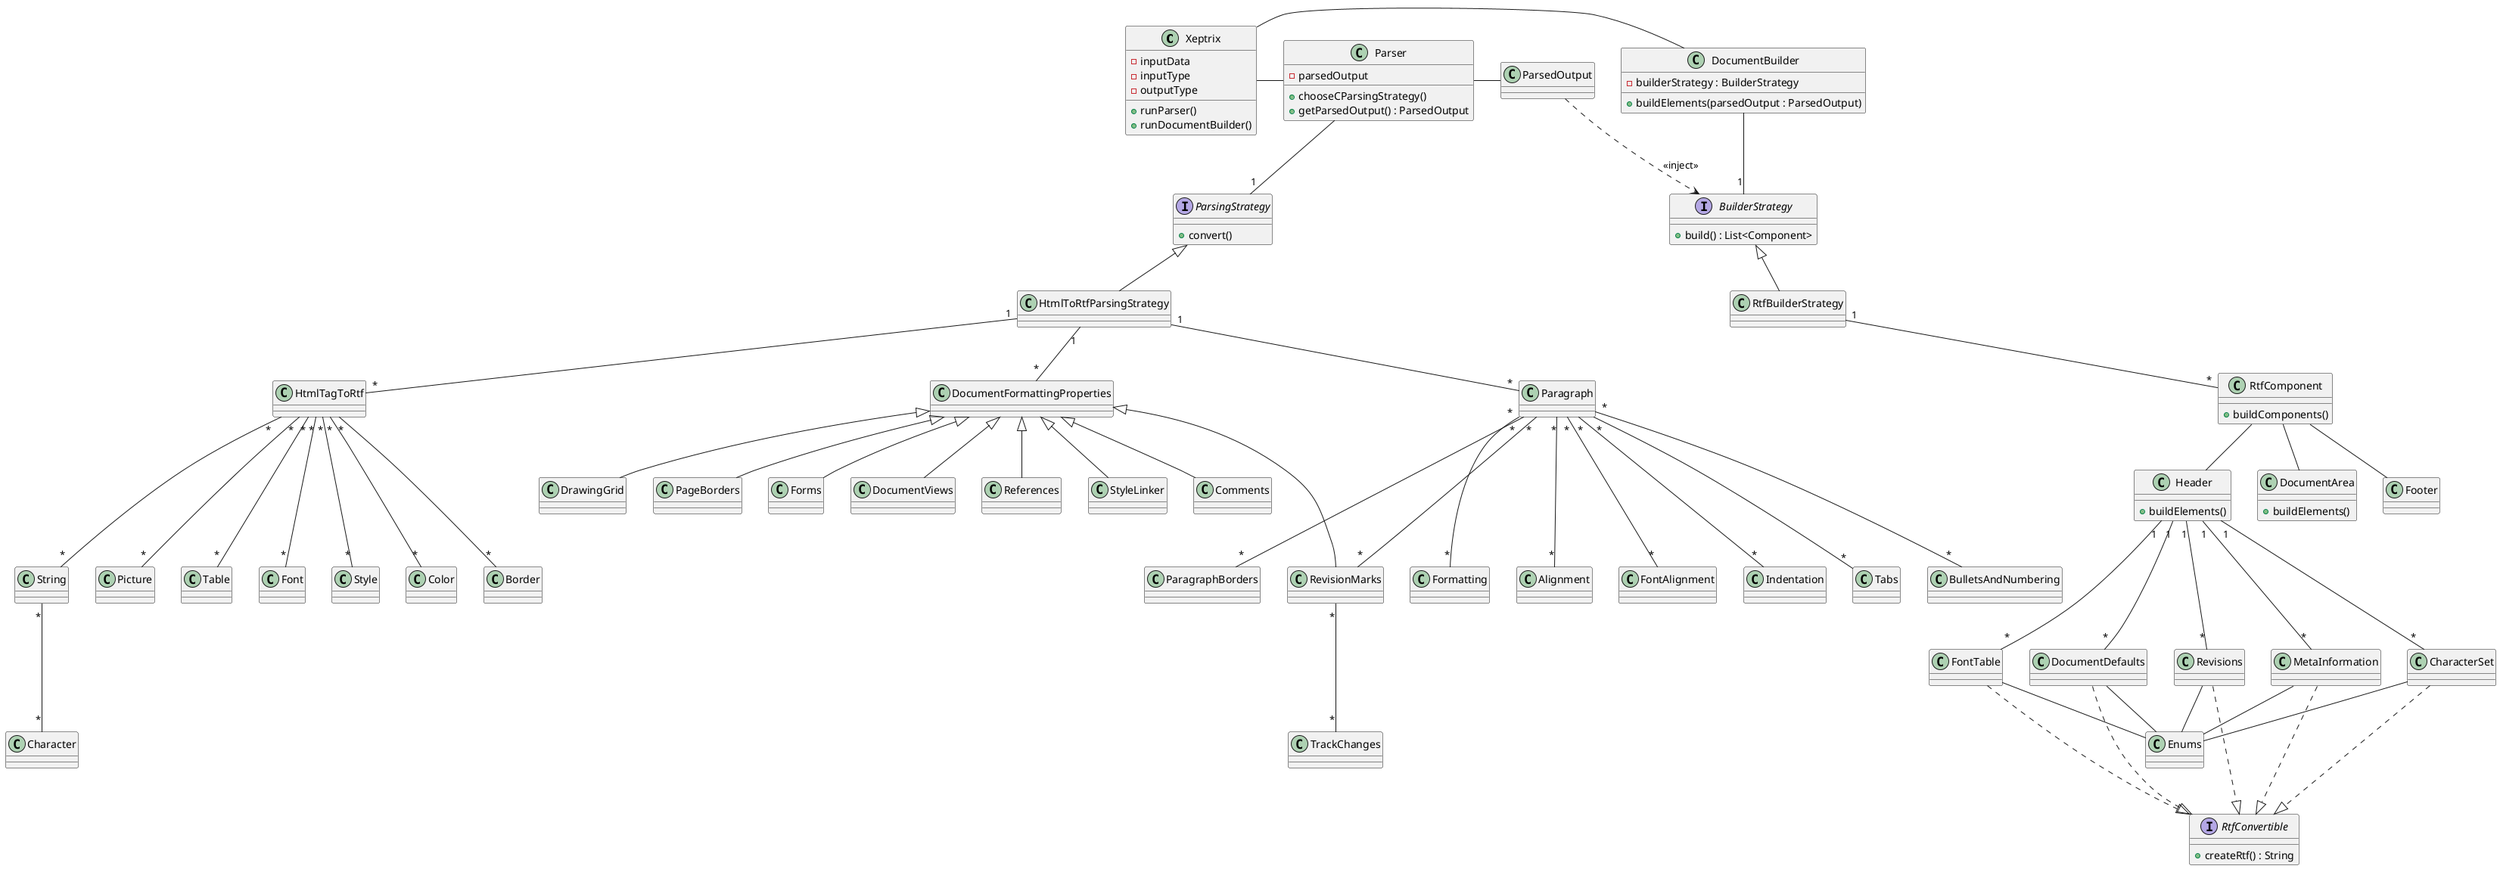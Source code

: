 @startuml

class Xeptrix {
  - inputData
  - inputType
  - outputType
  + runParser()
  + runDocumentBuilder()
}

class Parser {
  - parsedOutput
  + chooseCParsingStrategy()
  + getParsedOutput() : ParsedOutput
}

interface ParsingStrategy {
  + convert()
}

class HtmlToRtfParsingStrategy {
}

class HtmlTagToRtf {
}

class Picture {
}

class DocumentBuilder {
  - builderStrategy : BuilderStrategy
  + buildElements(parsedOutput : ParsedOutput)
}

interface BuilderStrategy {
  + build() : List<Component>
}

class RtfBuilderStrategy {
}

class RtfComponent {
  + buildComponents()
}

class Header {
    + buildElements()
}

class DocumentArea {
    + buildElements()
}

class Footer {

}

class Revisions {
}

class MetaInformation {
}

class FontTable {
}

class CharacterSet {
}

class Table {
}

class DocumentDefaults {
}

class Enums {
}

class ParsedOutput {
}

interface RtfConvertible {
  + createRtf() : String
}

Revisions ...|> RtfConvertible
MetaInformation ...|> RtfConvertible
FontTable ...|> RtfConvertible
CharacterSet ...|> RtfConvertible
DocumentDefaults ...|> RtfConvertible

Xeptrix - Parser
Xeptrix - DocumentBuilder

Parser -- "1" ParsingStrategy
ParsingStrategy <|-- HtmlToRtfParsingStrategy
HtmlToRtfParsingStrategy "1" -- "*" DocumentFormattingProperties
DocumentFormattingProperties <|-- DocumentViews
DocumentFormattingProperties <|-- References
DocumentFormattingProperties <|-- StyleLinker
DocumentFormattingProperties <|-- Forms
DocumentFormattingProperties <|-- RevisionMarks
DocumentFormattingProperties <|-- Comments
DocumentFormattingProperties <|-- DrawingGrid
DocumentFormattingProperties <|-- PageBorders

HtmlToRtfParsingStrategy "1" -- "*" Paragraph
Paragraph "*" --- "*" Formatting
Paragraph "*" --- "*" Alignment
Paragraph "*" --- "*" FontAlignment
Paragraph "*" --- "*" Indentation
Paragraph "*" --- "*" Tabs
Paragraph "*" --- "*" BulletsAndNumbering
Paragraph "*" --- "*" RevisionMarks
Paragraph "*" --- "*" ParagraphBorders


RevisionMarks"*" --- "*" TrackChanges

HtmlToRtfParsingStrategy "1" -- "*" HtmlTagToRtf
HtmlTagToRtf "*" --- "*"  Picture
HtmlTagToRtf "*" --- "*"  Color
HtmlTagToRtf "*" --- "*"  Font

HtmlTagToRtf "*" --- "*"  Style
HtmlTagToRtf "*" --- "*"  Table
HtmlTagToRtf "*" --- "*"  Border
HtmlTagToRtf "*" --- "*"  String
String  "*" --- "*"  Character


DocumentBuilder -- "1" BuilderStrategy
BuilderStrategy <|-- RtfBuilderStrategy
RtfBuilderStrategy "1" -- "*" RtfComponent
RtfComponent -- Header
RtfComponent -- DocumentArea
RtfComponent -- Footer
Header "1" --- "*" Revisions
Header "1" --- "*" MetaInformation
Header "1" -- "*" DocumentDefaults
Header "1" -- "*" FontTable
Header "1" -- "*" CharacterSet
Revisions -- Enums
MetaInformation -- Enums
FontTable -- Enums
CharacterSet -- Enums
DocumentDefaults -- Enums

Parser - ParsedOutput
ParsedOutput ..> BuilderStrategy : << inject >>

@enduml
